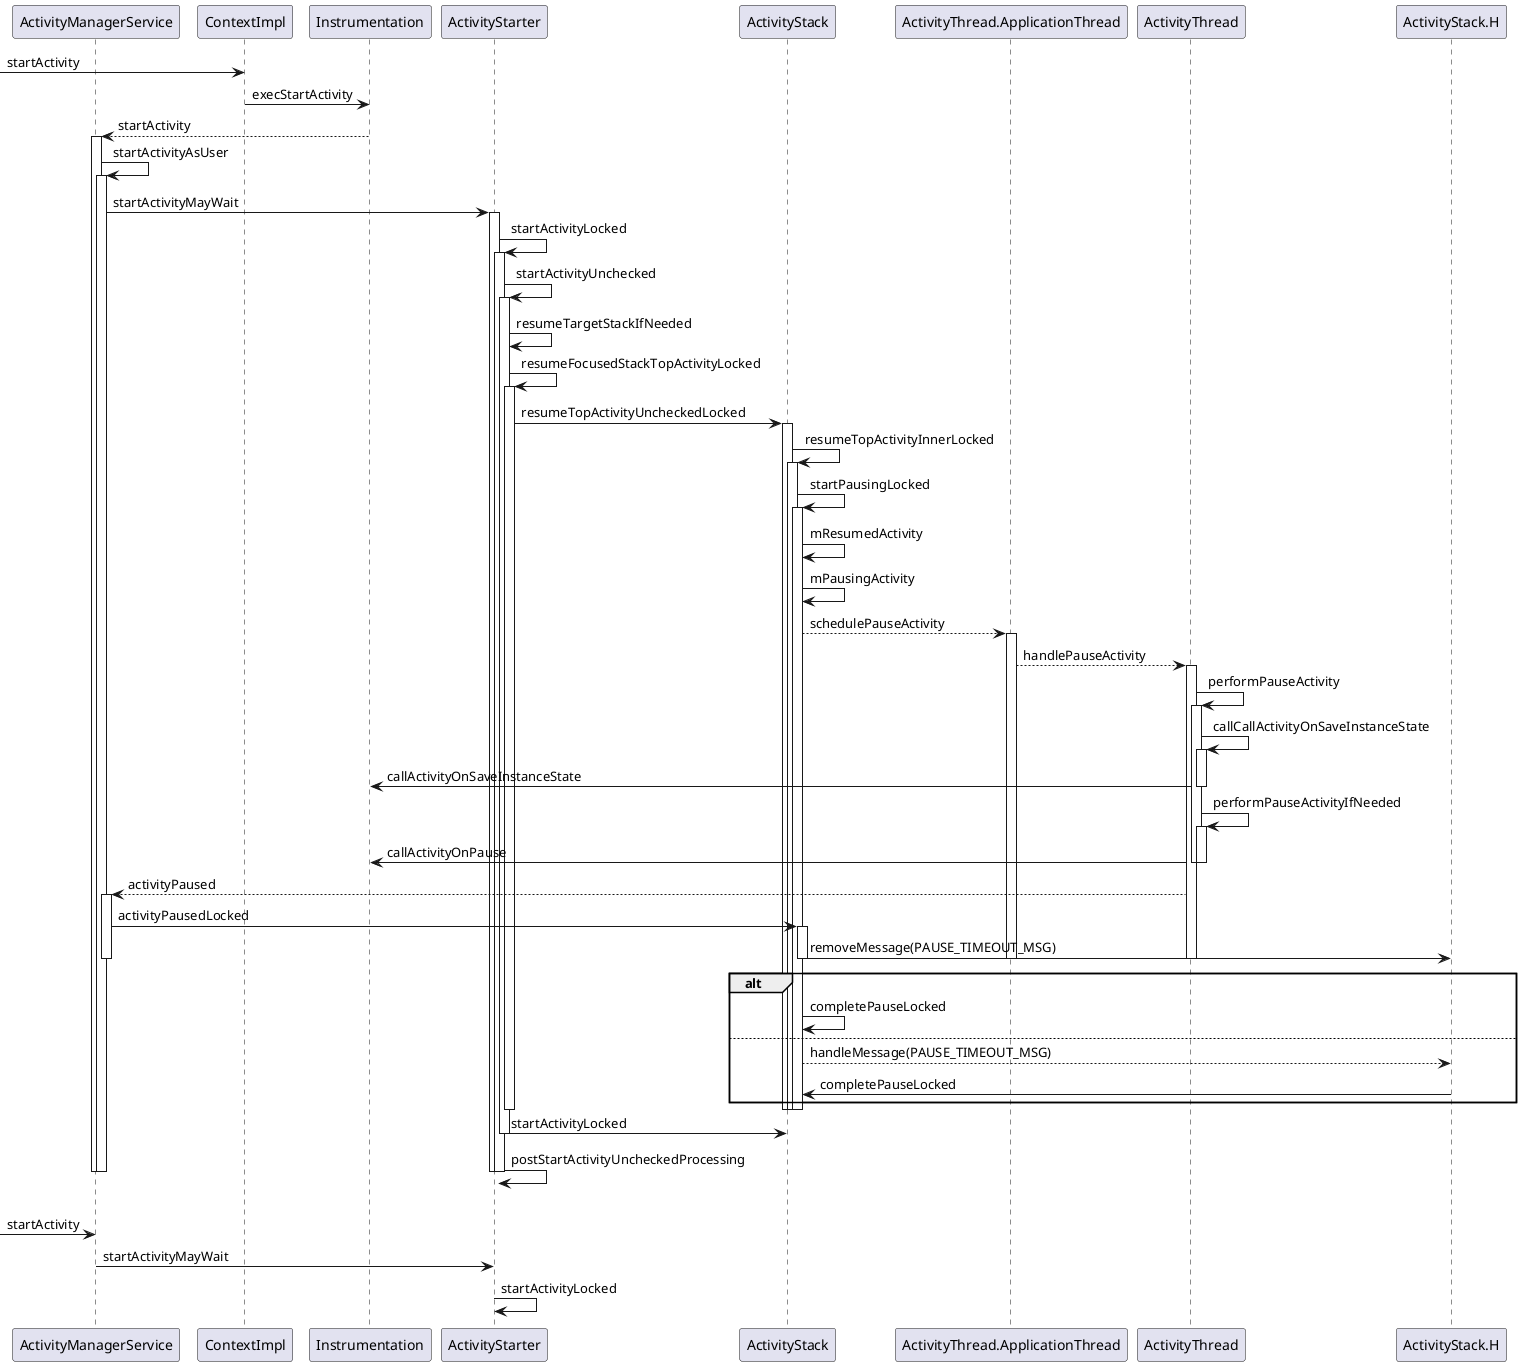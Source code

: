 @startuml
participant ActivityManagerService as AMS
[-> ContextImpl : startActivity
ContextImpl -> Instrumentation : execStartActivity
Instrumentation ---> AMS : startActivity
activate AMS
	AMS -> AMS : startActivityAsUser
	activate AMS
		AMS -> ActivityStarter : startActivityMayWait
		
		activate ActivityStarter
			ActivityStarter -> ActivityStarter : startActivityLocked
			activate ActivityStarter
				ActivityStarter -> ActivityStarter : startActivityUnchecked
				activate ActivityStarter
					ActivityStarter -> ActivityStarter : resumeTargetStackIfNeeded
					ActivityStarter -> ActivityStarter : resumeFocusedStackTopActivityLocked
					activate ActivityStarter
						ActivityStarter -> ActivityStack : resumeTopActivityUncheckedLocked
						activate ActivityStack
							ActivityStack -> ActivityStack : resumeTopActivityInnerLocked
							activate ActivityStack
								ActivityStack -> ActivityStack : startPausingLocked
								activate ActivityStack
									ActivityStack -> ActivityStack : mResumedActivity
									ActivityStack -> ActivityStack : mPausingActivity
									ActivityStack --> ActivityThread.ApplicationThread : schedulePauseActivity
									activate ActivityThread.ApplicationThread
										ActivityThread.ApplicationThread --> ActivityThread : handlePauseActivity
										activate ActivityThread
											ActivityThread -> ActivityThread : performPauseActivity
											activate ActivityThread
												ActivityThread -> ActivityThread : callCallActivityOnSaveInstanceState
												activate ActivityThread
													ActivityThread -> Instrumentation : callActivityOnSaveInstanceState
												deactivate ActivityThread
												ActivityThread -> ActivityThread : performPauseActivityIfNeeded
												activate ActivityThread
													ActivityThread -> Instrumentation : callActivityOnPause
												deactivate ActivityThread
											deactivate ActivityThread
											ActivityThread ---> AMS : activityPaused 
											activate AMS
												AMS -> ActivityStack : activityPausedLocked
												activate ActivityStack
													ActivityStack -> ActivityStack.H : removeMessage(PAUSE_TIMEOUT_MSG)
												deactivate ActivityStack
											deactivate AMS
										deactivate ActivityThread
									deactivate ActivityThread.ApplicationThread
									alt
										ActivityStack -> ActivityStack : completePauseLocked
									else
										ActivityStack ---> ActivityStack.H : handleMessage(PAUSE_TIMEOUT_MSG)
										ActivityStack.H -> ActivityStack : completePauseLocked
									end
								deactivate ActivityStack
							deactivate ActivityStack
						deactivate ActivityStack
					deactivate ActivityStarter
					ActivityStarter -> ActivityStack : startActivityLocked
				deactivate ActivityStarter
				ActivityStarter -> ActivityStarter : postStartActivityUncheckedProcessing
			deactivate ActivityStarter
		deactivate ActivityStarter

	deactivate AMS
deactivate AMS
|||
[-> AMS : startActivity
AMS -> ActivityStarter : startActivityMayWait
ActivityStarter -> ActivityStarter : startActivityLocked

@enduml